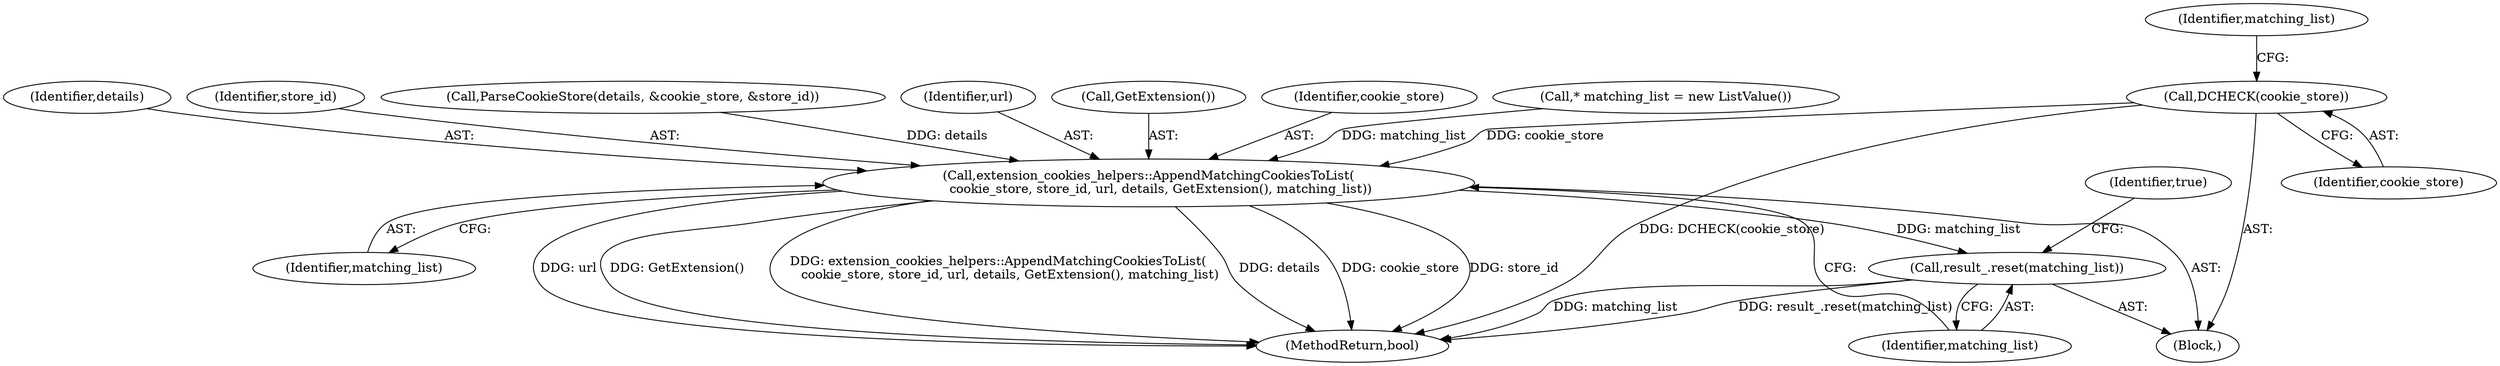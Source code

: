 digraph "0_Chrome_b7e899141194fa27d55a990e38ae8bdcc5183a90_2@pointer" {
"1000136" [label="(Call,DCHECK(cookie_store))"];
"1000143" [label="(Call,extension_cookies_helpers::AppendMatchingCookiesToList(\n      cookie_store, store_id, url, details, GetExtension(), matching_list))"];
"1000150" [label="(Call,result_.reset(matching_list))"];
"1000150" [label="(Call,result_.reset(matching_list))"];
"1000128" [label="(Call,ParseCookieStore(details, &cookie_store, &store_id))"];
"1000154" [label="(MethodReturn,bool)"];
"1000102" [label="(Block,)"];
"1000146" [label="(Identifier,url)"];
"1000148" [label="(Call,GetExtension())"];
"1000149" [label="(Identifier,matching_list)"];
"1000137" [label="(Identifier,cookie_store)"];
"1000153" [label="(Identifier,true)"];
"1000143" [label="(Call,extension_cookies_helpers::AppendMatchingCookiesToList(\n      cookie_store, store_id, url, details, GetExtension(), matching_list))"];
"1000144" [label="(Identifier,cookie_store)"];
"1000151" [label="(Identifier,matching_list)"];
"1000139" [label="(Call,* matching_list = new ListValue())"];
"1000147" [label="(Identifier,details)"];
"1000136" [label="(Call,DCHECK(cookie_store))"];
"1000145" [label="(Identifier,store_id)"];
"1000140" [label="(Identifier,matching_list)"];
"1000136" -> "1000102"  [label="AST: "];
"1000136" -> "1000137"  [label="CFG: "];
"1000137" -> "1000136"  [label="AST: "];
"1000140" -> "1000136"  [label="CFG: "];
"1000136" -> "1000154"  [label="DDG: DCHECK(cookie_store)"];
"1000136" -> "1000143"  [label="DDG: cookie_store"];
"1000143" -> "1000102"  [label="AST: "];
"1000143" -> "1000149"  [label="CFG: "];
"1000144" -> "1000143"  [label="AST: "];
"1000145" -> "1000143"  [label="AST: "];
"1000146" -> "1000143"  [label="AST: "];
"1000147" -> "1000143"  [label="AST: "];
"1000148" -> "1000143"  [label="AST: "];
"1000149" -> "1000143"  [label="AST: "];
"1000151" -> "1000143"  [label="CFG: "];
"1000143" -> "1000154"  [label="DDG: GetExtension()"];
"1000143" -> "1000154"  [label="DDG: url"];
"1000143" -> "1000154"  [label="DDG: cookie_store"];
"1000143" -> "1000154"  [label="DDG: extension_cookies_helpers::AppendMatchingCookiesToList(\n      cookie_store, store_id, url, details, GetExtension(), matching_list)"];
"1000143" -> "1000154"  [label="DDG: store_id"];
"1000143" -> "1000154"  [label="DDG: details"];
"1000128" -> "1000143"  [label="DDG: details"];
"1000139" -> "1000143"  [label="DDG: matching_list"];
"1000143" -> "1000150"  [label="DDG: matching_list"];
"1000150" -> "1000102"  [label="AST: "];
"1000150" -> "1000151"  [label="CFG: "];
"1000151" -> "1000150"  [label="AST: "];
"1000153" -> "1000150"  [label="CFG: "];
"1000150" -> "1000154"  [label="DDG: result_.reset(matching_list)"];
"1000150" -> "1000154"  [label="DDG: matching_list"];
}
